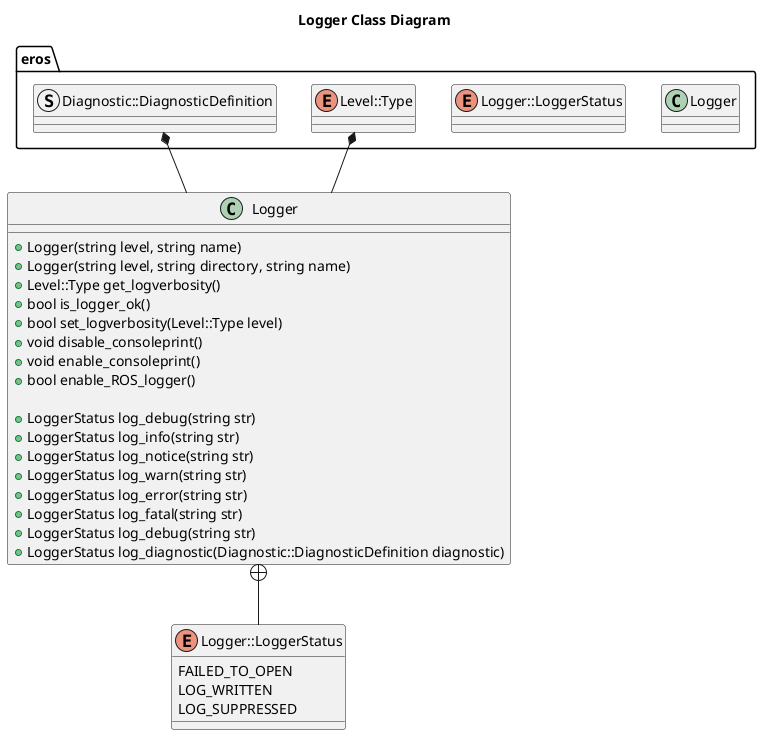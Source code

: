@startuml
title Logger Class Diagram
package eros {
    class Logger
    enum Logger::LoggerStatus
    enum Level::Type
    struct Diagnostic::DiagnosticDefinition
}
class Logger {
    +Logger(string level, string name)
    +Logger(string level, string directory, string name)
    +Level::Type get_logverbosity()
    +bool is_logger_ok()
    +bool set_logverbosity(Level::Type level)
    +void disable_consoleprint()
    +void enable_consoleprint()
    +bool enable_ROS_logger()

    +LoggerStatus log_debug(string str)
    +LoggerStatus log_info(string str)
    +LoggerStatus log_notice(string str)
    +LoggerStatus log_warn(string str)
    +LoggerStatus log_error(string str)
    +LoggerStatus log_fatal(string str)
    +LoggerStatus log_debug(string str)
    +LoggerStatus log_diagnostic(Diagnostic::DiagnosticDefinition diagnostic)   

}
enum Logger::LoggerStatus {
    FAILED_TO_OPEN
    LOG_WRITTEN
    LOG_SUPPRESSED
}
Logger +-- Logger::LoggerStatus
Level::Type *-- Logger
Diagnostic::DiagnosticDefinition *-- Logger
@enduml